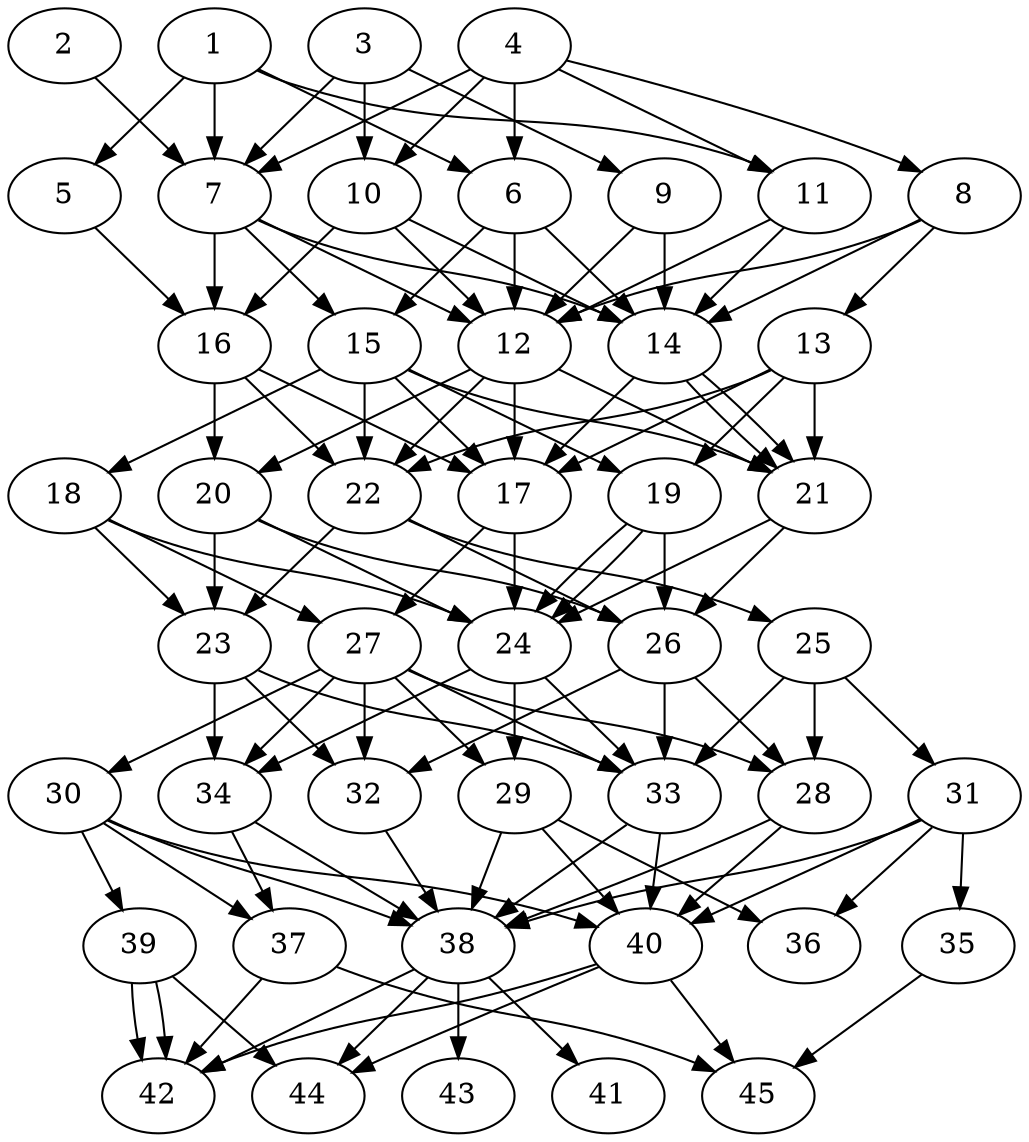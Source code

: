 // DAG automatically generated by daggen at Thu Oct  3 14:07:25 2019
// ./daggen --dot -n 45 --ccr 0.4 --fat 0.5 --regular 0.5 --density 0.9 --mindata 5242880 --maxdata 52428800 
digraph G {
  1 [size="57131520", alpha="0.18", expect_size="22852608"] 
  1 -> 5 [size ="22852608"]
  1 -> 6 [size ="22852608"]
  1 -> 7 [size ="22852608"]
  1 -> 11 [size ="22852608"]
  2 [size="124538880", alpha="0.13", expect_size="49815552"] 
  2 -> 7 [size ="49815552"]
  3 [size="61964800", alpha="0.03", expect_size="24785920"] 
  3 -> 7 [size ="24785920"]
  3 -> 9 [size ="24785920"]
  3 -> 10 [size ="24785920"]
  4 [size="98680320", alpha="0.17", expect_size="39472128"] 
  4 -> 6 [size ="39472128"]
  4 -> 7 [size ="39472128"]
  4 -> 8 [size ="39472128"]
  4 -> 10 [size ="39472128"]
  4 -> 11 [size ="39472128"]
  5 [size="94420480", alpha="0.15", expect_size="37768192"] 
  5 -> 16 [size ="37768192"]
  6 [size="15923200", alpha="0.09", expect_size="6369280"] 
  6 -> 12 [size ="6369280"]
  6 -> 14 [size ="6369280"]
  6 -> 15 [size ="6369280"]
  7 [size="104266240", alpha="0.00", expect_size="41706496"] 
  7 -> 12 [size ="41706496"]
  7 -> 14 [size ="41706496"]
  7 -> 15 [size ="41706496"]
  7 -> 16 [size ="41706496"]
  8 [size="75010560", alpha="0.07", expect_size="30004224"] 
  8 -> 12 [size ="30004224"]
  8 -> 13 [size ="30004224"]
  8 -> 14 [size ="30004224"]
  9 [size="51264000", alpha="0.17", expect_size="20505600"] 
  9 -> 12 [size ="20505600"]
  9 -> 14 [size ="20505600"]
  10 [size="96993280", alpha="0.11", expect_size="38797312"] 
  10 -> 12 [size ="38797312"]
  10 -> 14 [size ="38797312"]
  10 -> 16 [size ="38797312"]
  11 [size="32673280", alpha="0.03", expect_size="13069312"] 
  11 -> 12 [size ="13069312"]
  11 -> 14 [size ="13069312"]
  12 [size="20774400", alpha="0.09", expect_size="8309760"] 
  12 -> 17 [size ="8309760"]
  12 -> 20 [size ="8309760"]
  12 -> 21 [size ="8309760"]
  12 -> 22 [size ="8309760"]
  13 [size="94730240", alpha="0.19", expect_size="37892096"] 
  13 -> 17 [size ="37892096"]
  13 -> 19 [size ="37892096"]
  13 -> 21 [size ="37892096"]
  13 -> 22 [size ="37892096"]
  14 [size="113807360", alpha="0.04", expect_size="45522944"] 
  14 -> 17 [size ="45522944"]
  14 -> 21 [size ="45522944"]
  14 -> 21 [size ="45522944"]
  15 [size="98408960", alpha="0.01", expect_size="39363584"] 
  15 -> 17 [size ="39363584"]
  15 -> 18 [size ="39363584"]
  15 -> 19 [size ="39363584"]
  15 -> 21 [size ="39363584"]
  15 -> 22 [size ="39363584"]
  16 [size="70310400", alpha="0.17", expect_size="28124160"] 
  16 -> 17 [size ="28124160"]
  16 -> 20 [size ="28124160"]
  16 -> 22 [size ="28124160"]
  17 [size="120844800", alpha="0.16", expect_size="48337920"] 
  17 -> 24 [size ="48337920"]
  17 -> 27 [size ="48337920"]
  18 [size="123312640", alpha="0.06", expect_size="49325056"] 
  18 -> 23 [size ="49325056"]
  18 -> 24 [size ="49325056"]
  18 -> 27 [size ="49325056"]
  19 [size="44876800", alpha="0.06", expect_size="17950720"] 
  19 -> 24 [size ="17950720"]
  19 -> 24 [size ="17950720"]
  19 -> 26 [size ="17950720"]
  20 [size="29847040", alpha="0.01", expect_size="11938816"] 
  20 -> 23 [size ="11938816"]
  20 -> 24 [size ="11938816"]
  20 -> 26 [size ="11938816"]
  21 [size="92984320", alpha="0.04", expect_size="37193728"] 
  21 -> 24 [size ="37193728"]
  21 -> 26 [size ="37193728"]
  22 [size="111925760", alpha="0.06", expect_size="44770304"] 
  22 -> 23 [size ="44770304"]
  22 -> 25 [size ="44770304"]
  22 -> 26 [size ="44770304"]
  23 [size="44328960", alpha="0.17", expect_size="17731584"] 
  23 -> 32 [size ="17731584"]
  23 -> 33 [size ="17731584"]
  23 -> 34 [size ="17731584"]
  24 [size="37291520", alpha="0.02", expect_size="14916608"] 
  24 -> 29 [size ="14916608"]
  24 -> 33 [size ="14916608"]
  24 -> 34 [size ="14916608"]
  25 [size="60707840", alpha="0.00", expect_size="24283136"] 
  25 -> 28 [size ="24283136"]
  25 -> 31 [size ="24283136"]
  25 -> 33 [size ="24283136"]
  26 [size="67960320", alpha="0.19", expect_size="27184128"] 
  26 -> 28 [size ="27184128"]
  26 -> 32 [size ="27184128"]
  26 -> 33 [size ="27184128"]
  27 [size="48366080", alpha="0.14", expect_size="19346432"] 
  27 -> 28 [size ="19346432"]
  27 -> 29 [size ="19346432"]
  27 -> 30 [size ="19346432"]
  27 -> 32 [size ="19346432"]
  27 -> 33 [size ="19346432"]
  27 -> 34 [size ="19346432"]
  28 [size="23488000", alpha="0.19", expect_size="9395200"] 
  28 -> 38 [size ="9395200"]
  28 -> 40 [size ="9395200"]
  29 [size="57541120", alpha="0.10", expect_size="23016448"] 
  29 -> 36 [size ="23016448"]
  29 -> 38 [size ="23016448"]
  29 -> 40 [size ="23016448"]
  30 [size="90209280", alpha="0.16", expect_size="36083712"] 
  30 -> 37 [size ="36083712"]
  30 -> 38 [size ="36083712"]
  30 -> 39 [size ="36083712"]
  30 -> 40 [size ="36083712"]
  31 [size="97451520", alpha="0.05", expect_size="38980608"] 
  31 -> 35 [size ="38980608"]
  31 -> 36 [size ="38980608"]
  31 -> 38 [size ="38980608"]
  31 -> 40 [size ="38980608"]
  32 [size="123294720", alpha="0.16", expect_size="49317888"] 
  32 -> 38 [size ="49317888"]
  33 [size="43243520", alpha="0.20", expect_size="17297408"] 
  33 -> 38 [size ="17297408"]
  33 -> 40 [size ="17297408"]
  34 [size="24117760", alpha="0.01", expect_size="9647104"] 
  34 -> 37 [size ="9647104"]
  34 -> 38 [size ="9647104"]
  35 [size="33530880", alpha="0.17", expect_size="13412352"] 
  35 -> 45 [size ="13412352"]
  36 [size="34833920", alpha="0.02", expect_size="13933568"] 
  37 [size="30840320", alpha="0.06", expect_size="12336128"] 
  37 -> 42 [size ="12336128"]
  37 -> 45 [size ="12336128"]
  38 [size="112714240", alpha="0.08", expect_size="45085696"] 
  38 -> 41 [size ="45085696"]
  38 -> 42 [size ="45085696"]
  38 -> 43 [size ="45085696"]
  38 -> 44 [size ="45085696"]
  39 [size="106426880", alpha="0.16", expect_size="42570752"] 
  39 -> 42 [size ="42570752"]
  39 -> 42 [size ="42570752"]
  39 -> 44 [size ="42570752"]
  40 [size="50137600", alpha="0.07", expect_size="20055040"] 
  40 -> 42 [size ="20055040"]
  40 -> 44 [size ="20055040"]
  40 -> 45 [size ="20055040"]
  41 [size="27737600", alpha="0.11", expect_size="11095040"] 
  42 [size="58790400", alpha="0.12", expect_size="23516160"] 
  43 [size="33003520", alpha="0.18", expect_size="13201408"] 
  44 [size="32000000", alpha="0.08", expect_size="12800000"] 
  45 [size="38515200", alpha="0.07", expect_size="15406080"] 
}
